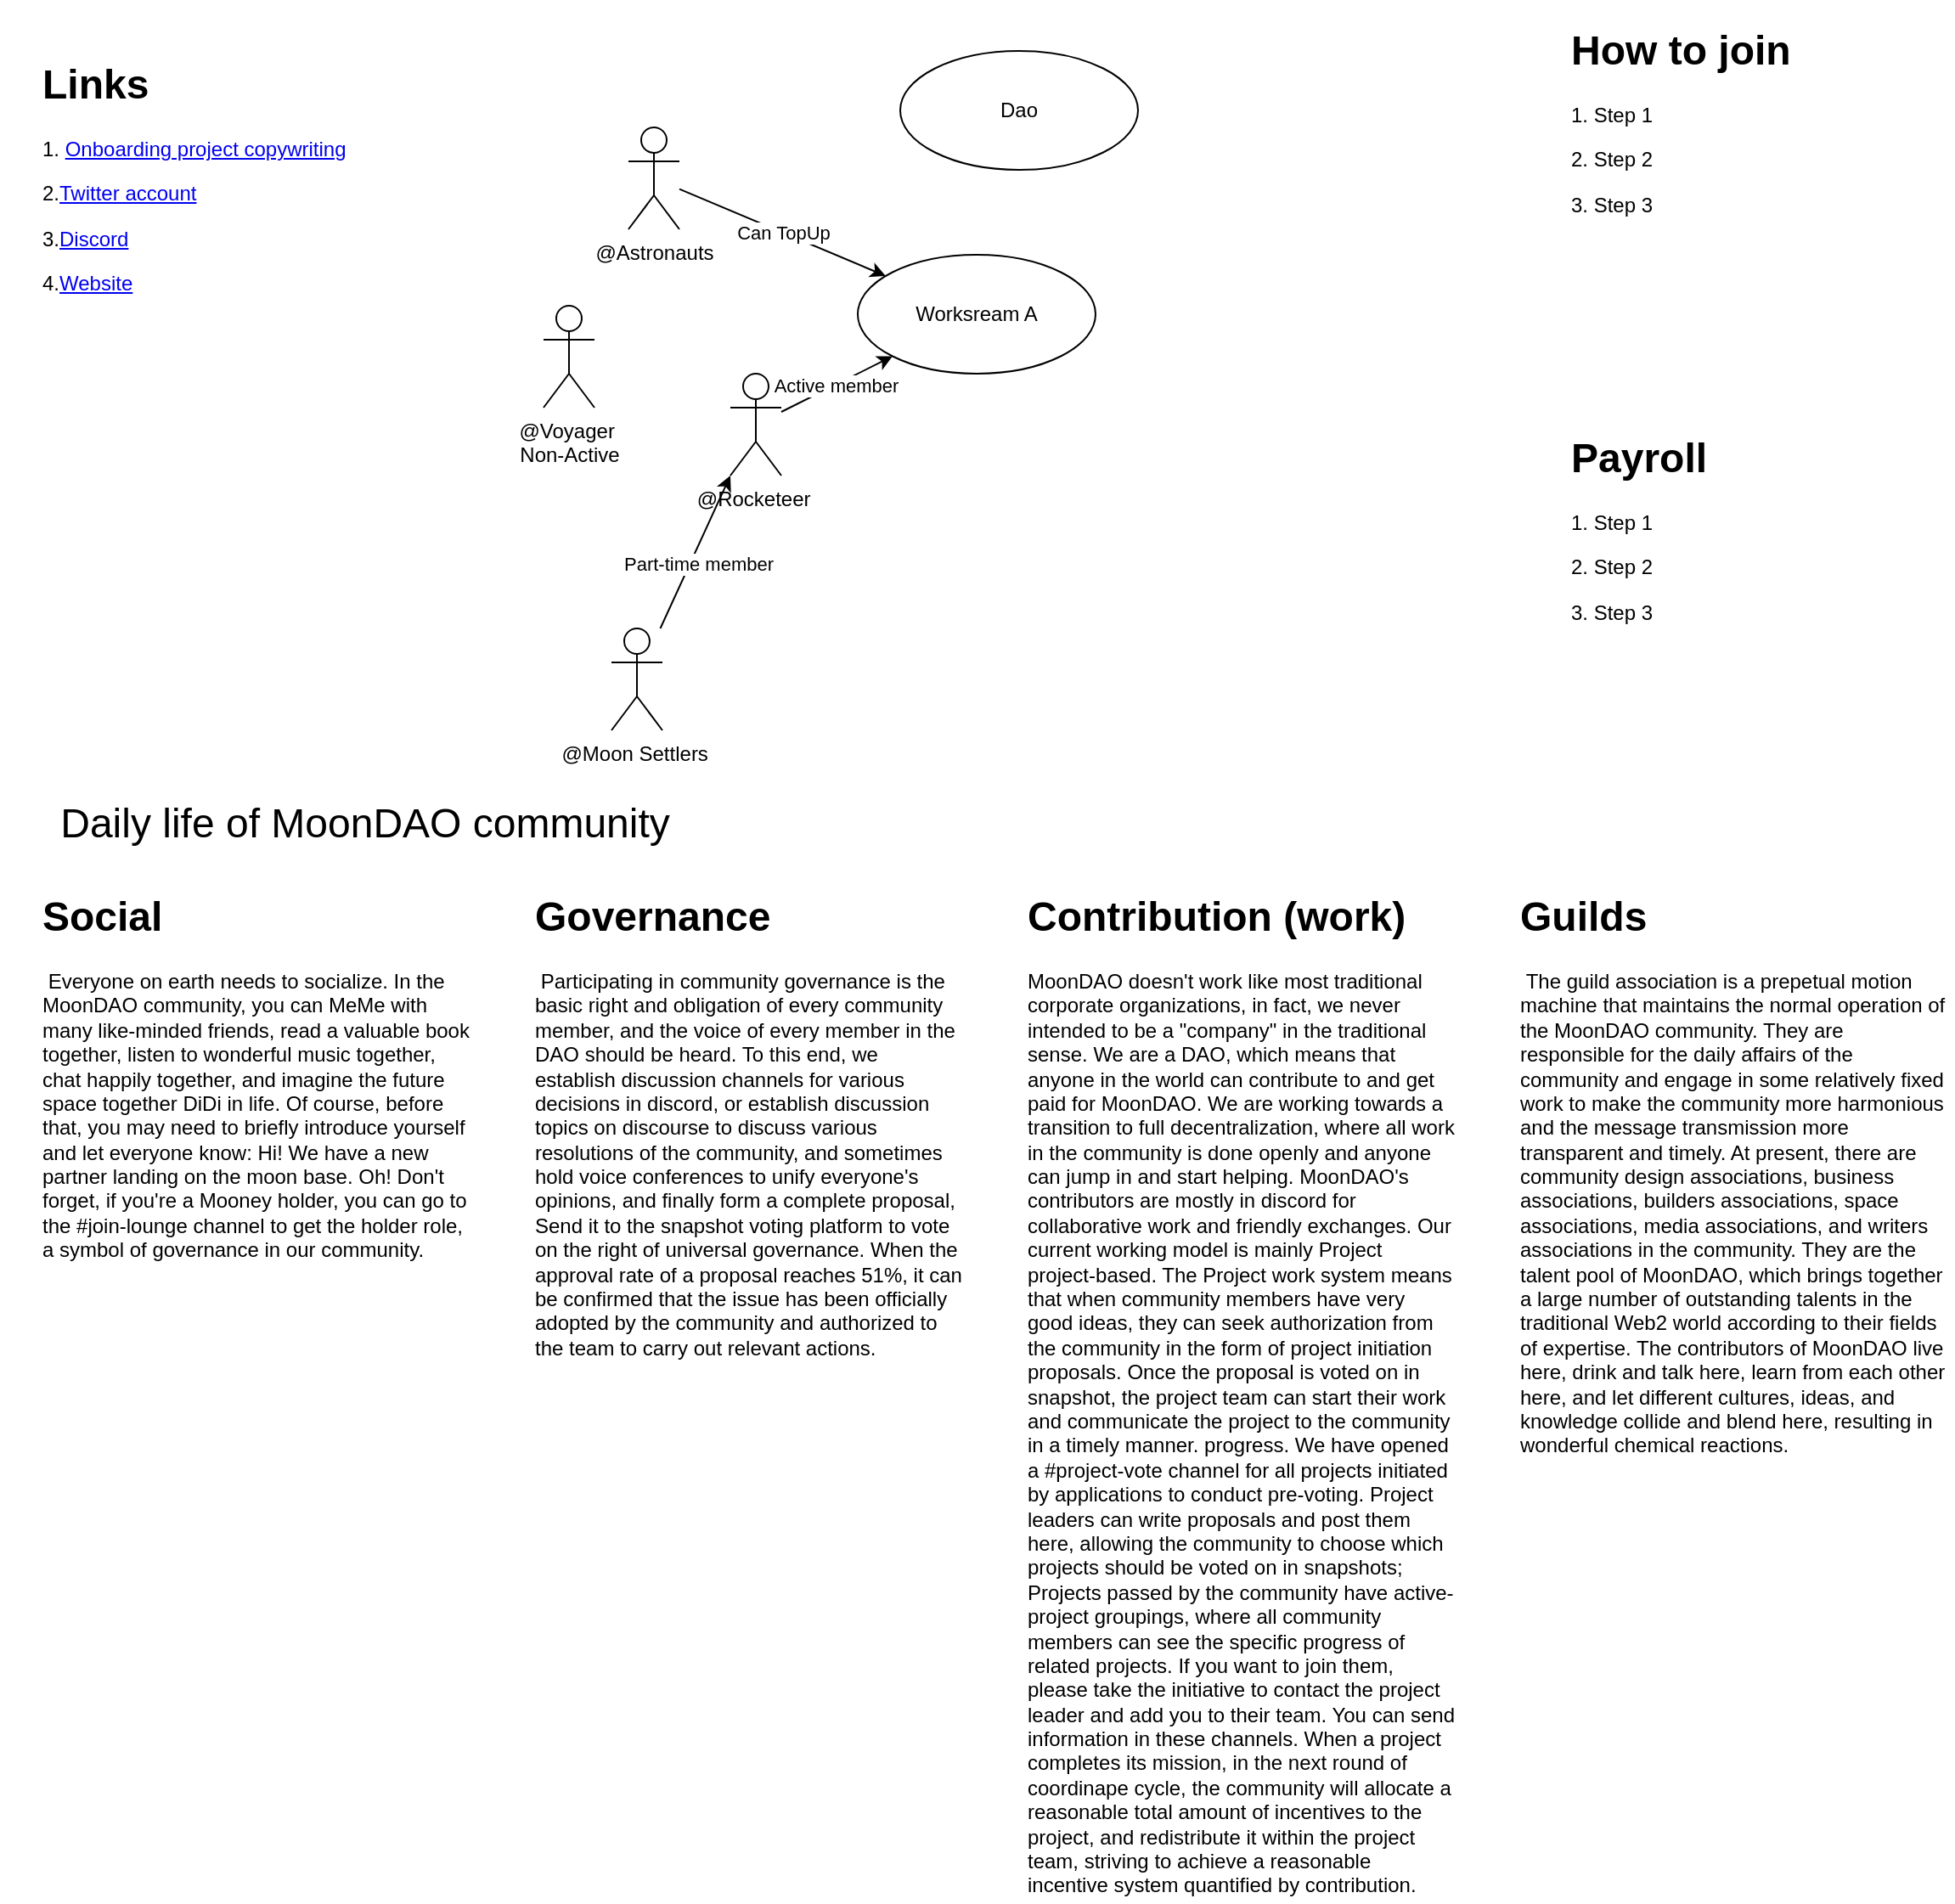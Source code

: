 <mxfile>
    <diagram id="tWWOjPDEjxU7xBR3OxQ6" name="Page-1">
        <mxGraphModel dx="1120" dy="1046" grid="1" gridSize="10" guides="1" tooltips="1" connect="1" arrows="1" fold="1" page="1" pageScale="1" pageWidth="1169" pageHeight="827" math="0" shadow="0">
            <root>
                <mxCell id="0"/>
                <mxCell id="1" parent="0"/>
                <mxCell id="2" value="&lt;h1&gt;Links&lt;/h1&gt;&lt;p&gt;1. &lt;a href=&quot;https://docs.google.com/document/d/1-CFz5qIFkGV5eYsiRan5y49yKIS5MN0qeMBizcvfIA0/edit&quot;&gt;Onboarding project copywriting&lt;/a&gt;&lt;/p&gt;&lt;p&gt;2.&lt;a href=&quot;https://twitter.com/OfficialMoonDAO&quot;&gt;Twitter account&lt;/a&gt;&lt;/p&gt;&lt;p&gt;3.&lt;a href=&quot;http://discord.gg/5nAu7K9aES&quot;&gt;Discord&lt;/a&gt;&lt;/p&gt;&lt;p&gt;4.&lt;a href=&quot;https://moondao.com&quot;&gt;Website&lt;/a&gt;&lt;/p&gt;" style="text;html=1;strokeColor=none;fillColor=none;spacing=5;spacingTop=-20;whiteSpace=wrap;overflow=hidden;rounded=0;" vertex="1" parent="1">
                    <mxGeometry x="30" y="40" width="210" height="150" as="geometry"/>
                </mxCell>
                <mxCell id="26" style="edgeStyle=none;html=1;entryX=0;entryY=1;entryDx=0;entryDy=0;entryPerimeter=0;" edge="1" parent="1" source="3" target="19">
                    <mxGeometry relative="1" as="geometry"/>
                </mxCell>
                <mxCell id="33" value="Part-time member" style="edgeLabel;html=1;align=center;verticalAlign=middle;resizable=0;points=[];" vertex="1" connectable="0" parent="26">
                    <mxGeometry x="-0.13" y="-4" relative="1" as="geometry">
                        <mxPoint y="-1" as="offset"/>
                    </mxGeometry>
                </mxCell>
                <mxCell id="3" value="&lt;span style=&quot;text-align: left&quot;&gt;@Moon Settlers&amp;nbsp;&lt;/span&gt;" style="shape=umlActor;verticalLabelPosition=bottom;verticalAlign=top;html=1;" vertex="1" parent="1">
                    <mxGeometry x="370" y="380" width="30" height="60" as="geometry"/>
                </mxCell>
                <mxCell id="31" value="Can TopUp" style="edgeStyle=none;html=1;" edge="1" parent="1" source="4" target="6">
                    <mxGeometry relative="1" as="geometry"/>
                </mxCell>
                <mxCell id="4" value="&lt;span style=&quot;text-align: left&quot;&gt;@Astronauts&lt;/span&gt;" style="shape=umlActor;verticalLabelPosition=bottom;verticalAlign=top;html=1;" vertex="1" parent="1">
                    <mxGeometry x="380" y="85" width="30" height="60" as="geometry"/>
                </mxCell>
                <mxCell id="5" value="Dao" style="ellipse;whiteSpace=wrap;html=1;" vertex="1" parent="1">
                    <mxGeometry x="540" y="40" width="140" height="70" as="geometry"/>
                </mxCell>
                <mxCell id="6" value="Worksream A" style="ellipse;whiteSpace=wrap;html=1;" vertex="1" parent="1">
                    <mxGeometry x="515" y="160" width="140" height="70" as="geometry"/>
                </mxCell>
                <mxCell id="11" value="&lt;font style=&quot;font-size: 24px&quot;&gt;Daily life of MoonDAO community&lt;/font&gt;" style="text;html=1;strokeColor=none;fillColor=none;align=center;verticalAlign=middle;whiteSpace=wrap;rounded=0;" vertex="1" parent="1">
                    <mxGeometry x="10" y="480" width="430" height="30" as="geometry"/>
                </mxCell>
                <mxCell id="25" style="edgeStyle=none;html=1;" edge="1" parent="1" source="19" target="6">
                    <mxGeometry relative="1" as="geometry"/>
                </mxCell>
                <mxCell id="32" value="Active member" style="edgeLabel;html=1;align=center;verticalAlign=middle;resizable=0;points=[];" vertex="1" connectable="0" parent="25">
                    <mxGeometry x="-0.034" relative="1" as="geometry">
                        <mxPoint as="offset"/>
                    </mxGeometry>
                </mxCell>
                <mxCell id="19" value="&lt;span style=&quot;text-align: left&quot;&gt;@Rocketeer&amp;nbsp;&lt;/span&gt;" style="shape=umlActor;verticalLabelPosition=bottom;verticalAlign=top;html=1;" vertex="1" parent="1">
                    <mxGeometry x="440" y="230" width="30" height="60" as="geometry"/>
                </mxCell>
                <mxCell id="21" value="&lt;span style=&quot;text-align: left&quot;&gt;@Voyager&amp;nbsp;&lt;br&gt;Non-Active&lt;br&gt;&lt;/span&gt;" style="shape=umlActor;verticalLabelPosition=bottom;verticalAlign=top;html=1;" vertex="1" parent="1">
                    <mxGeometry x="330" y="190" width="30" height="60" as="geometry"/>
                </mxCell>
                <mxCell id="29" value="&lt;h1&gt;How to join&lt;/h1&gt;&lt;p&gt;1. Step 1&lt;/p&gt;&lt;p&gt;2. Step 2&lt;/p&gt;&lt;p&gt;3. Step 3&lt;/p&gt;" style="text;html=1;strokeColor=none;fillColor=none;spacing=5;spacingTop=-20;whiteSpace=wrap;overflow=hidden;rounded=0;" vertex="1" parent="1">
                    <mxGeometry x="930" y="20" width="210" height="150" as="geometry"/>
                </mxCell>
                <mxCell id="30" value="&lt;h1&gt;Payroll&lt;/h1&gt;&lt;p&gt;1. Step 1&lt;/p&gt;&lt;p&gt;2. Step 2&lt;/p&gt;&lt;p&gt;3. Step 3&lt;/p&gt;" style="text;html=1;strokeColor=none;fillColor=none;spacing=5;spacingTop=-20;whiteSpace=wrap;overflow=hidden;rounded=0;" vertex="1" parent="1">
                    <mxGeometry x="930" y="260" width="210" height="150" as="geometry"/>
                </mxCell>
                <mxCell id="39" value="&lt;h1&gt;Social&lt;/h1&gt;&lt;p&gt;&amp;nbsp;Everyone on earth needs to socialize. In the MoonDAO community, you can MeMe with many like-minded friends, read a valuable book together, listen to wonderful music together, chat happily together, and imagine the future space together DiDi in life. Of course, before that, you may need to briefly introduce yourself and let everyone know: Hi! We have a new partner landing on the moon base. Oh! Don't forget, if you're a Mooney holder, you can go to the #join-lounge channel to get the holder role, a symbol of governance in our community.&lt;/p&gt;" style="text;html=1;strokeColor=none;fillColor=none;spacing=5;spacingTop=-20;whiteSpace=wrap;overflow=hidden;rounded=0;" vertex="1" parent="1">
                    <mxGeometry x="30" y="530" width="260" height="600" as="geometry"/>
                </mxCell>
                <mxCell id="40" value="&lt;h1&gt;Governance&lt;/h1&gt;&lt;p&gt;&amp;nbsp;Participating in community governance is the basic right and obligation of every community member, and the voice of every member in the DAO should be heard. To this end, we establish discussion channels for various decisions in discord, or establish discussion topics on discourse to discuss various resolutions of the community, and sometimes hold voice conferences to unify everyone's opinions, and finally form a complete proposal, Send it to the snapshot voting platform to vote on the right of universal governance. When the approval rate of a proposal reaches 51%, it can be confirmed that the issue has been officially adopted by the community and authorized to the team to carry out relevant actions.&lt;/p&gt;" style="text;html=1;strokeColor=none;fillColor=none;spacing=5;spacingTop=-20;whiteSpace=wrap;overflow=hidden;rounded=0;" vertex="1" parent="1">
                    <mxGeometry x="320" y="530" width="260" height="600" as="geometry"/>
                </mxCell>
                <mxCell id="41" value="&lt;h1&gt;Contribution (work)&lt;/h1&gt;&lt;p&gt;MoonDAO doesn't work like most traditional corporate organizations, in fact, we never intended to be a &quot;company&quot; in the traditional sense. We are a DAO, which means that anyone in the world can contribute to and get paid for MoonDAO. We are working towards a transition to full decentralization, where all work in the community is done openly and anyone can jump in and start helping. MoonDAO's contributors are mostly in discord for collaborative work and friendly exchanges. Our current working model is mainly Project project-based. The Project work system means that when community members have very good ideas, they can seek authorization from the community in the form of project initiation proposals. Once the proposal is voted on in snapshot, the project team can start their work and communicate the project to the community in a timely manner. progress. We have opened a #project-vote channel for all projects initiated by applications to conduct pre-voting. Project leaders can write proposals and post them here, allowing the community to choose which projects should be voted on in snapshots; Projects passed by the community have active-project groupings, where all community members can see the specific progress of related projects. If you want to join them, please take the initiative to contact the project leader and add you to their team. You can send information in these channels. When a project completes its mission, in the next round of coordinape cycle, the community will allocate a reasonable total amount of incentives to the project, and redistribute it within the project team, striving to achieve a reasonable incentive system quantified by contribution.&lt;/p&gt;" style="text;html=1;strokeColor=none;fillColor=none;spacing=5;spacingTop=-20;whiteSpace=wrap;overflow=hidden;rounded=0;" vertex="1" parent="1">
                    <mxGeometry x="610" y="530" width="260" height="600" as="geometry"/>
                </mxCell>
                <mxCell id="42" value="&lt;h1&gt;Guilds&lt;/h1&gt;&lt;p&gt;&amp;nbsp;The guild association is a prepetual motion machine that maintains the normal operation of the MoonDAO community. They are responsible for the daily affairs of the community and engage in some relatively fixed work to make the community more harmonious and the message transmission more transparent and timely. At present, there are community design associations, business associations, builders associations, space associations, media associations, and writers associations in the community. They are the talent pool of MoonDAO, which brings together a large number of outstanding talents in the traditional Web2 world according to their fields of expertise. The contributors of MoonDAO live here, drink and talk here, learn from each other here, and let different cultures, ideas, and knowledge collide and blend here, resulting in wonderful chemical reactions.&lt;/p&gt;" style="text;html=1;strokeColor=none;fillColor=none;spacing=5;spacingTop=-20;whiteSpace=wrap;overflow=hidden;rounded=0;" vertex="1" parent="1">
                    <mxGeometry x="900" y="530" width="260" height="600" as="geometry"/>
                </mxCell>
            </root>
        </mxGraphModel>
    </diagram>
</mxfile>
